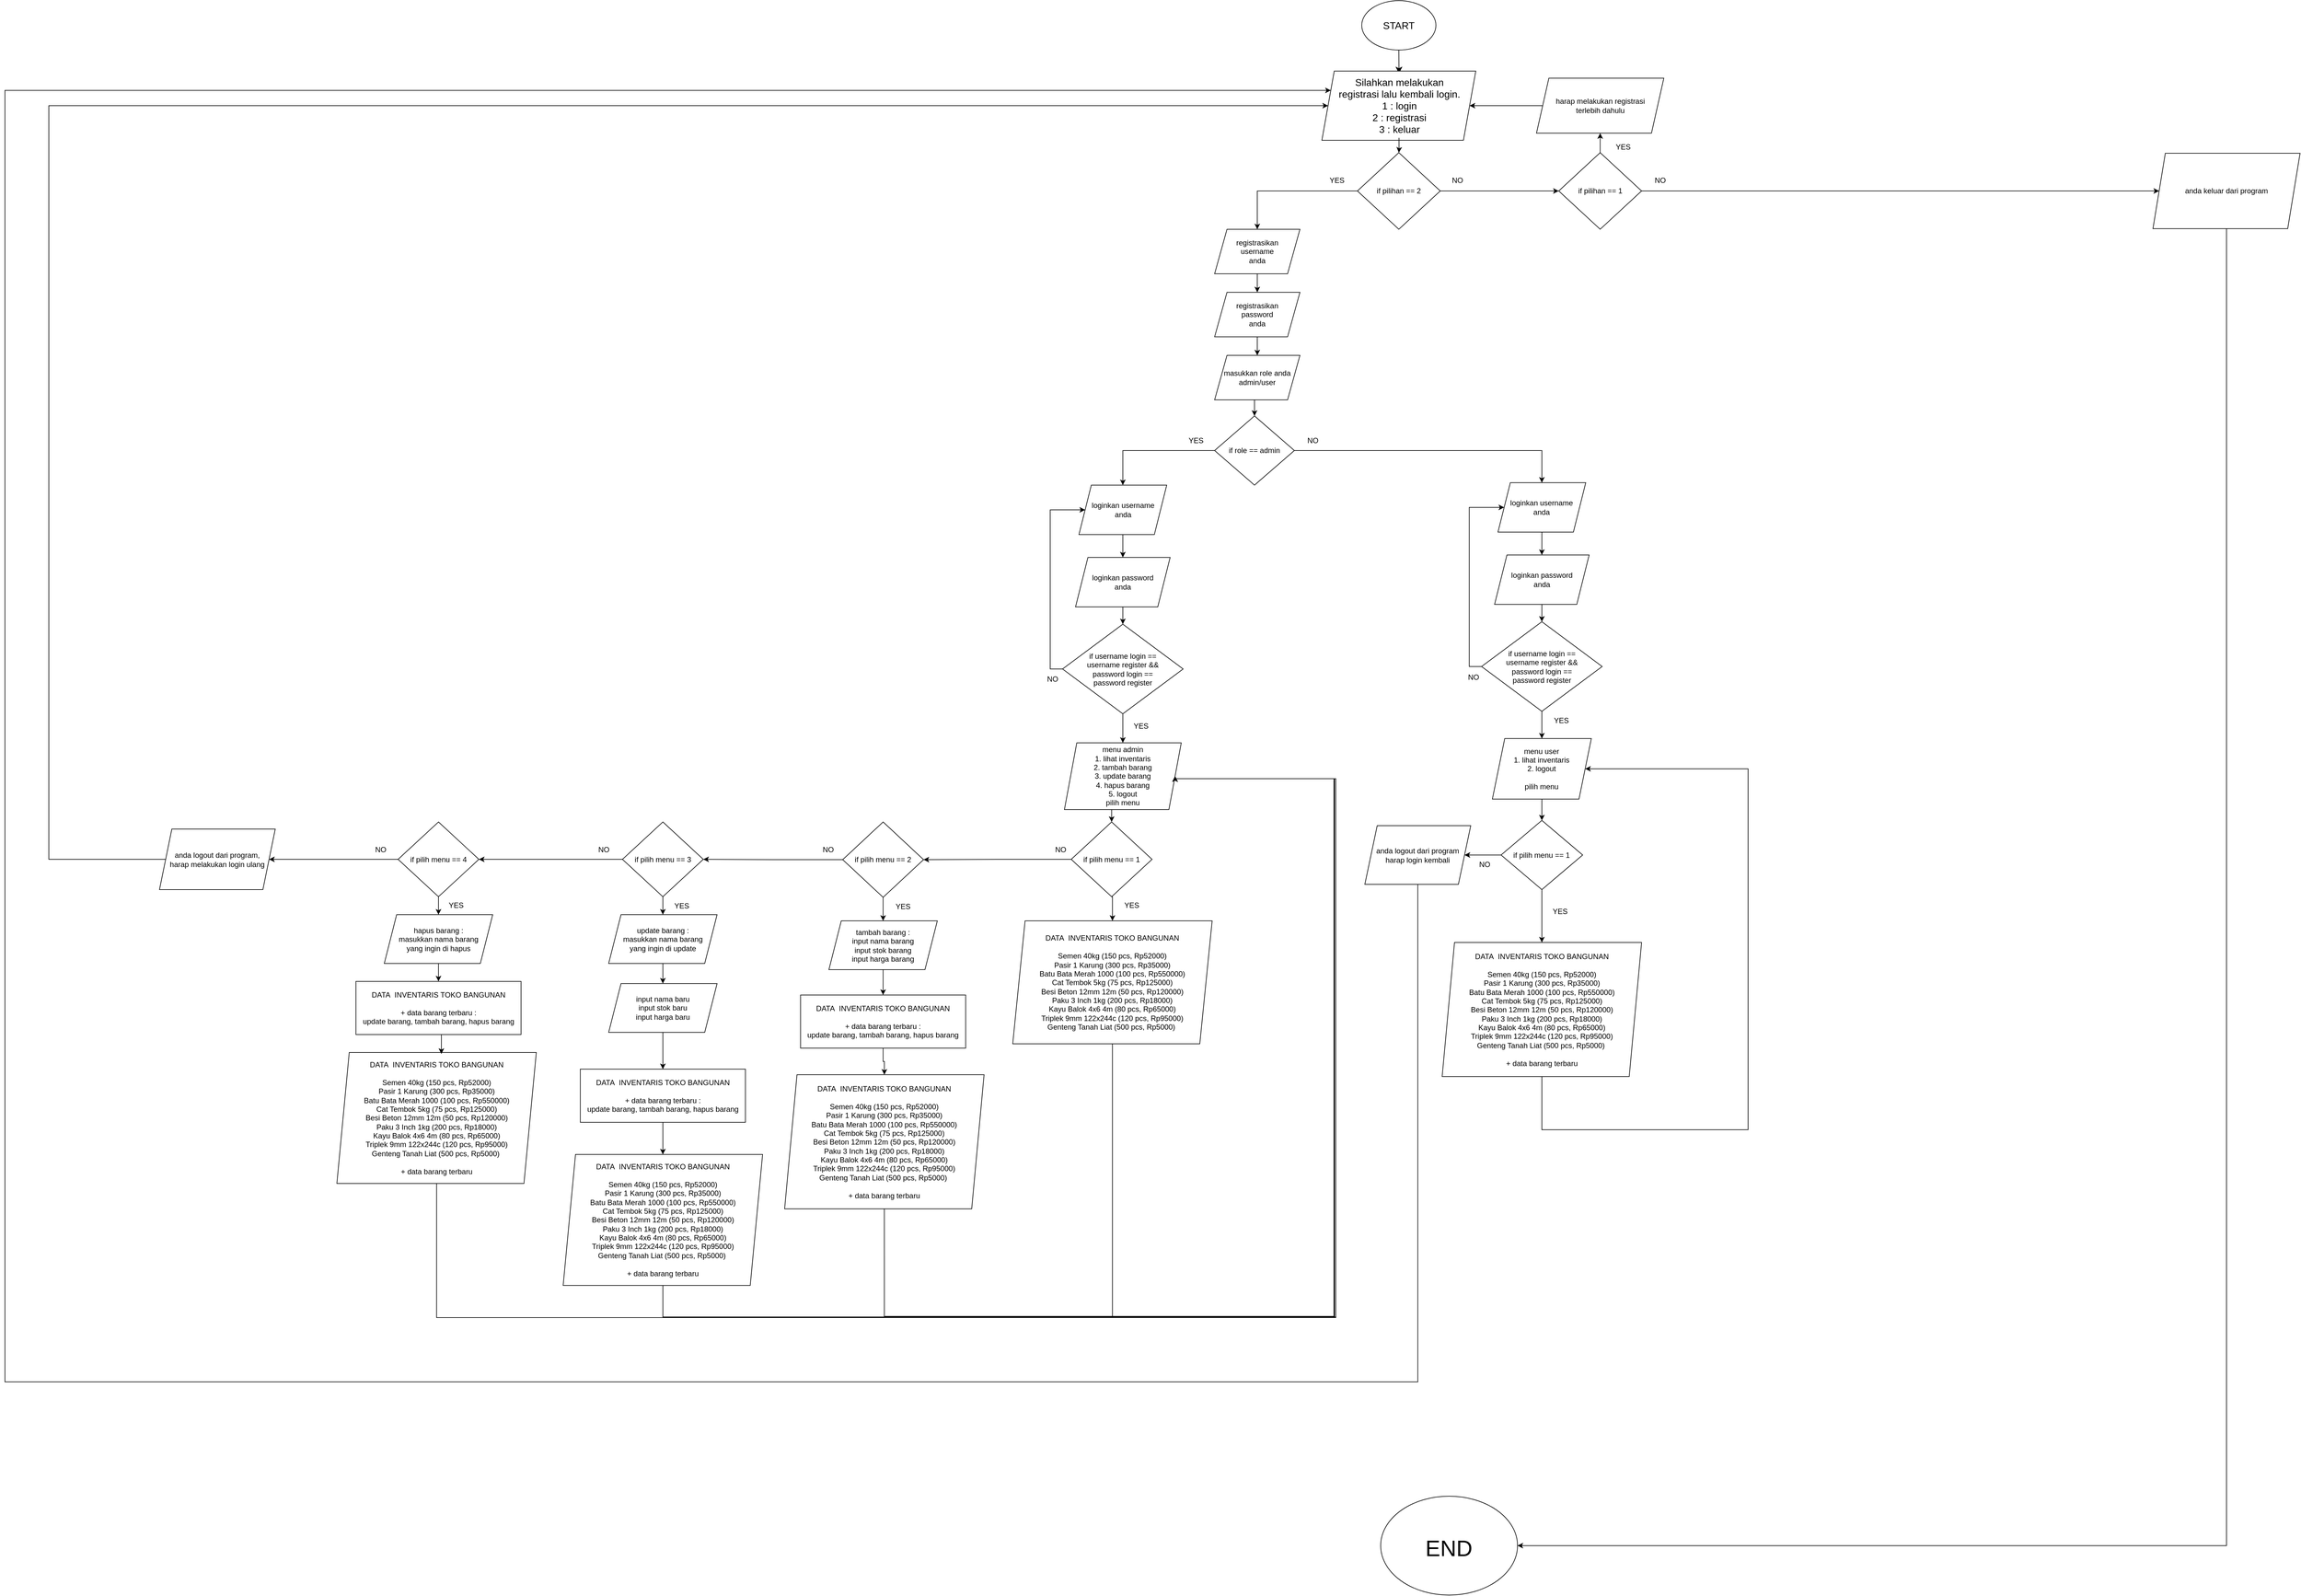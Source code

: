 <mxfile version="24.8.0">
  <diagram name="Page-1" id="iXPDAWv93BsBGxxsWwl4">
    <mxGraphModel grid="0" page="0" gridSize="10" guides="1" tooltips="1" connect="1" arrows="1" fold="1" pageScale="1" pageWidth="850" pageHeight="1100" math="0" shadow="0">
      <root>
        <mxCell id="0" />
        <mxCell id="1" parent="0" />
        <mxCell id="bag_Jqcw1LNLIalvMfM8-8" style="edgeStyle=none;curved=1;rounded=0;orthogonalLoop=1;jettySize=auto;html=1;exitX=0.5;exitY=1;exitDx=0;exitDy=0;entryX=0.5;entryY=0;entryDx=0;entryDy=0;fontSize=12;startSize=8;endSize=8;" edge="1" parent="1" source="bag_Jqcw1LNLIalvMfM8-1" target="bag_Jqcw1LNLIalvMfM8-5">
          <mxGeometry relative="1" as="geometry" />
        </mxCell>
        <mxCell id="bag_Jqcw1LNLIalvMfM8-1" value="" style="ellipse;whiteSpace=wrap;html=1;" vertex="1" parent="1">
          <mxGeometry x="-1182" y="-5537" width="120" height="80" as="geometry" />
        </mxCell>
        <mxCell id="bag_Jqcw1LNLIalvMfM8-2" value="START" style="text;html=1;align=center;verticalAlign=middle;whiteSpace=wrap;rounded=0;fontSize=16;" vertex="1" parent="1">
          <mxGeometry x="-1152" y="-5512" width="60" height="30" as="geometry" />
        </mxCell>
        <mxCell id="bag_Jqcw1LNLIalvMfM8-3" value="" style="shape=parallelogram;perimeter=parallelogramPerimeter;whiteSpace=wrap;html=1;fixedSize=1;" vertex="1" parent="1">
          <mxGeometry x="-1246.5" y="-5423" width="249" height="112" as="geometry" />
        </mxCell>
        <mxCell id="MekwKbynhRIZuESWndP0-24" style="edgeStyle=orthogonalEdgeStyle;rounded=0;orthogonalLoop=1;jettySize=auto;html=1;exitX=0.5;exitY=1;exitDx=0;exitDy=0;" edge="1" parent="1" source="bag_Jqcw1LNLIalvMfM8-5" target="bag_Jqcw1LNLIalvMfM8-9">
          <mxGeometry relative="1" as="geometry" />
        </mxCell>
        <mxCell id="bag_Jqcw1LNLIalvMfM8-5" value="Silahkan melakukan registrasi lalu kembali login.&lt;div&gt;1 : login&lt;/div&gt;&lt;div&gt;2 : registrasi&lt;/div&gt;&lt;div&gt;3 : keluar&lt;/div&gt;" style="text;html=1;align=center;verticalAlign=middle;whiteSpace=wrap;rounded=0;fontSize=16;" vertex="1" parent="1">
          <mxGeometry x="-1221.5" y="-5419" width="199.5" height="104" as="geometry" />
        </mxCell>
        <mxCell id="MekwKbynhRIZuESWndP0-25" style="edgeStyle=orthogonalEdgeStyle;rounded=0;orthogonalLoop=1;jettySize=auto;html=1;exitX=0;exitY=0.5;exitDx=0;exitDy=0;entryX=0.5;entryY=0;entryDx=0;entryDy=0;" edge="1" parent="1" source="bag_Jqcw1LNLIalvMfM8-9" target="bag_Jqcw1LNLIalvMfM8-16">
          <mxGeometry relative="1" as="geometry" />
        </mxCell>
        <mxCell id="MekwKbynhRIZuESWndP0-115" style="edgeStyle=orthogonalEdgeStyle;rounded=0;orthogonalLoop=1;jettySize=auto;html=1;exitX=1;exitY=0.5;exitDx=0;exitDy=0;" edge="1" parent="1" source="bag_Jqcw1LNLIalvMfM8-9" target="MekwKbynhRIZuESWndP0-114">
          <mxGeometry relative="1" as="geometry" />
        </mxCell>
        <mxCell id="bag_Jqcw1LNLIalvMfM8-9" value="if pilihan == 2" style="rhombus;whiteSpace=wrap;html=1;" vertex="1" parent="1">
          <mxGeometry x="-1189" y="-5291" width="134" height="124" as="geometry" />
        </mxCell>
        <mxCell id="MekwKbynhRIZuESWndP0-26" style="edgeStyle=orthogonalEdgeStyle;rounded=0;orthogonalLoop=1;jettySize=auto;html=1;exitX=0.5;exitY=1;exitDx=0;exitDy=0;entryX=0.5;entryY=0;entryDx=0;entryDy=0;" edge="1" parent="1" source="bag_Jqcw1LNLIalvMfM8-16" target="bag_Jqcw1LNLIalvMfM8-20">
          <mxGeometry relative="1" as="geometry" />
        </mxCell>
        <mxCell id="bag_Jqcw1LNLIalvMfM8-16" value="registrasikan&lt;div&gt;username&lt;/div&gt;&lt;div&gt;anda&lt;/div&gt;" style="shape=parallelogram;perimeter=parallelogramPerimeter;whiteSpace=wrap;html=1;fixedSize=1;" vertex="1" parent="1">
          <mxGeometry x="-1420" y="-5167" width="138" height="72" as="geometry" />
        </mxCell>
        <mxCell id="MekwKbynhRIZuESWndP0-27" style="edgeStyle=orthogonalEdgeStyle;rounded=0;orthogonalLoop=1;jettySize=auto;html=1;exitX=0.5;exitY=1;exitDx=0;exitDy=0;" edge="1" parent="1" source="bag_Jqcw1LNLIalvMfM8-20" target="bag_Jqcw1LNLIalvMfM8-21">
          <mxGeometry relative="1" as="geometry" />
        </mxCell>
        <mxCell id="bag_Jqcw1LNLIalvMfM8-20" value="registrasikan&lt;div&gt;password&lt;span style=&quot;color: rgba(0, 0, 0, 0); font-family: monospace; font-size: 0px; text-align: start; text-wrap: nowrap; background-color: initial;&quot;&gt;%3CmxGraphModel%3E%3Croot%3E%3CmxCell%20id%3D%220%22%2F%3E%3CmxCell%20id%3D%221%22%20parent%3D%220%22%2F%3E%3CmxCell%20id%3D%222%22%20value%3D%22registrasikan%26lt%3Bdiv%26gt%3Busername%26lt%3B%2Fdiv%26gt%3B%26lt%3Bdiv%26gt%3Banda%26lt%3B%2Fdiv%26gt%3B%22%20style%3D%22shape%3Dparallelogram%3Bperimeter%3DparallelogramPerimeter%3BwhiteSpace%3Dwrap%3Bhtml%3D1%3BfixedSize%3D1%3B%22%20vertex%3D%221%22%20parent%3D%221%22%3E%3CmxGeometry%20x%3D%22-1493%22%20y%3D%22-5252%22%20width%3D%22138%22%20height%3D%2272%22%20as%3D%22geometry%22%2F%3E%3C%2FmxCell%3E%3C%2Froot%3E%3C%2FmxGraphModel%3E&lt;/span&gt;&lt;/div&gt;&lt;div&gt;anda&lt;/div&gt;" style="shape=parallelogram;perimeter=parallelogramPerimeter;whiteSpace=wrap;html=1;fixedSize=1;" vertex="1" parent="1">
          <mxGeometry x="-1420" y="-5065" width="138" height="72" as="geometry" />
        </mxCell>
        <mxCell id="MekwKbynhRIZuESWndP0-29" style="edgeStyle=orthogonalEdgeStyle;rounded=0;orthogonalLoop=1;jettySize=auto;html=1;exitX=0.5;exitY=1;exitDx=0;exitDy=0;entryX=0.5;entryY=0;entryDx=0;entryDy=0;" edge="1" parent="1" source="bag_Jqcw1LNLIalvMfM8-21" target="bag_Jqcw1LNLIalvMfM8-22">
          <mxGeometry relative="1" as="geometry" />
        </mxCell>
        <mxCell id="bag_Jqcw1LNLIalvMfM8-21" value="masukkan role anda&lt;div&gt;admin/user&lt;/div&gt;" style="shape=parallelogram;perimeter=parallelogramPerimeter;whiteSpace=wrap;html=1;fixedSize=1;" vertex="1" parent="1">
          <mxGeometry x="-1420" y="-4963" width="138" height="72" as="geometry" />
        </mxCell>
        <mxCell id="MekwKbynhRIZuESWndP0-30" style="edgeStyle=orthogonalEdgeStyle;rounded=0;orthogonalLoop=1;jettySize=auto;html=1;exitX=0;exitY=0.5;exitDx=0;exitDy=0;entryX=0.5;entryY=0;entryDx=0;entryDy=0;" edge="1" parent="1" source="bag_Jqcw1LNLIalvMfM8-22" target="bag_Jqcw1LNLIalvMfM8-23">
          <mxGeometry relative="1" as="geometry" />
        </mxCell>
        <mxCell id="MekwKbynhRIZuESWndP0-91" style="edgeStyle=orthogonalEdgeStyle;rounded=0;orthogonalLoop=1;jettySize=auto;html=1;exitX=1;exitY=0.5;exitDx=0;exitDy=0;entryX=0.5;entryY=0;entryDx=0;entryDy=0;" edge="1" parent="1" source="bag_Jqcw1LNLIalvMfM8-22" target="MekwKbynhRIZuESWndP0-86">
          <mxGeometry relative="1" as="geometry" />
        </mxCell>
        <mxCell id="bag_Jqcw1LNLIalvMfM8-22" value="if role == admin" style="rhombus;whiteSpace=wrap;html=1;" vertex="1" parent="1">
          <mxGeometry x="-1420" y="-4865" width="129" height="112" as="geometry" />
        </mxCell>
        <mxCell id="MekwKbynhRIZuESWndP0-31" style="edgeStyle=orthogonalEdgeStyle;rounded=0;orthogonalLoop=1;jettySize=auto;html=1;exitX=0.5;exitY=1;exitDx=0;exitDy=0;entryX=0.5;entryY=0;entryDx=0;entryDy=0;" edge="1" parent="1" source="bag_Jqcw1LNLIalvMfM8-23" target="bag_Jqcw1LNLIalvMfM8-24">
          <mxGeometry relative="1" as="geometry" />
        </mxCell>
        <mxCell id="bag_Jqcw1LNLIalvMfM8-23" value="loginkan username&lt;div&gt;anda&lt;/div&gt;" style="shape=parallelogram;perimeter=parallelogramPerimeter;whiteSpace=wrap;html=1;fixedSize=1;" vertex="1" parent="1">
          <mxGeometry x="-1639.5" y="-4753" width="142" height="80" as="geometry" />
        </mxCell>
        <mxCell id="MekwKbynhRIZuESWndP0-32" style="edgeStyle=orthogonalEdgeStyle;rounded=0;orthogonalLoop=1;jettySize=auto;html=1;exitX=0.5;exitY=1;exitDx=0;exitDy=0;entryX=0.5;entryY=0;entryDx=0;entryDy=0;" edge="1" parent="1" source="bag_Jqcw1LNLIalvMfM8-24" target="bag_Jqcw1LNLIalvMfM8-25">
          <mxGeometry relative="1" as="geometry" />
        </mxCell>
        <mxCell id="bag_Jqcw1LNLIalvMfM8-24" value="loginkan password&lt;span style=&quot;color: rgba(0, 0, 0, 0); font-family: monospace; font-size: 0px; text-align: start; text-wrap: nowrap;&quot;&gt;%3CmxGraphModel%3E%3Croot%3E%3CmxCell%20id%3D%220%22%2F%3E%3CmxCell%20id%3D%221%22%20parent%3D%220%22%2F%3E%3CmxCell%20id%3D%222%22%20value%3D%22loginkan%20username%26lt%3Bdiv%26gt%3Banda%26lt%3B%2Fdiv%26gt%3B%22%20style%3D%22shape%3Dparallelogram%3Bperimeter%3DparallelogramPerimeter%3BwhiteSpace%3Dwrap%3Bhtml%3D1%3BfixedSize%3D1%3B%22%20vertex%3D%221%22%20parent%3D%221%22%3E%3CmxGeometry%20x%3D%22-1675%22%20y%3D%22-4934%22%20width%3D%22142%22%20height%3D%2280%22%20as%3D%22geometry%22%2F%3E%3C%2FmxCell%3E%3C%2Froot%3E%3C%2FmxGraphModel%3E&lt;/span&gt;&lt;div&gt;anda&lt;/div&gt;" style="shape=parallelogram;perimeter=parallelogramPerimeter;whiteSpace=wrap;html=1;fixedSize=1;" vertex="1" parent="1">
          <mxGeometry x="-1645" y="-4636" width="153" height="80" as="geometry" />
        </mxCell>
        <mxCell id="MekwKbynhRIZuESWndP0-36" style="edgeStyle=orthogonalEdgeStyle;rounded=0;orthogonalLoop=1;jettySize=auto;html=1;exitX=0;exitY=0.5;exitDx=0;exitDy=0;entryX=0;entryY=0.5;entryDx=0;entryDy=0;" edge="1" parent="1" source="bag_Jqcw1LNLIalvMfM8-25" target="bag_Jqcw1LNLIalvMfM8-23">
          <mxGeometry relative="1" as="geometry">
            <Array as="points">
              <mxPoint x="-1686" y="-4456" />
              <mxPoint x="-1686" y="-4713" />
            </Array>
          </mxGeometry>
        </mxCell>
        <mxCell id="MekwKbynhRIZuESWndP0-148" style="edgeStyle=orthogonalEdgeStyle;rounded=0;orthogonalLoop=1;jettySize=auto;html=1;exitX=0.5;exitY=1;exitDx=0;exitDy=0;entryX=0.5;entryY=0;entryDx=0;entryDy=0;" edge="1" parent="1" source="bag_Jqcw1LNLIalvMfM8-25" target="bag_Jqcw1LNLIalvMfM8-31">
          <mxGeometry relative="1" as="geometry" />
        </mxCell>
        <mxCell id="bag_Jqcw1LNLIalvMfM8-25" value="if username login ==&lt;div&gt;username register &amp;amp;&amp;amp;&lt;/div&gt;&lt;div&gt;password login ==&lt;/div&gt;&lt;div&gt;password register&lt;/div&gt;" style="rhombus;whiteSpace=wrap;html=1;" vertex="1" parent="1">
          <mxGeometry x="-1666" y="-4528" width="195" height="145" as="geometry" />
        </mxCell>
        <mxCell id="bag_Jqcw1LNLIalvMfM8-26" style="edgeStyle=none;curved=1;rounded=0;orthogonalLoop=1;jettySize=auto;html=1;exitX=0.75;exitY=1;exitDx=0;exitDy=0;fontSize=12;startSize=8;endSize=8;" edge="1" parent="1" source="bag_Jqcw1LNLIalvMfM8-16" target="bag_Jqcw1LNLIalvMfM8-16">
          <mxGeometry relative="1" as="geometry" />
        </mxCell>
        <mxCell id="MekwKbynhRIZuESWndP0-39" style="edgeStyle=orthogonalEdgeStyle;rounded=0;orthogonalLoop=1;jettySize=auto;html=1;exitX=0.5;exitY=1;exitDx=0;exitDy=0;entryX=0.5;entryY=0;entryDx=0;entryDy=0;" edge="1" parent="1" source="bag_Jqcw1LNLIalvMfM8-31" target="bag_Jqcw1LNLIalvMfM8-32">
          <mxGeometry relative="1" as="geometry" />
        </mxCell>
        <mxCell id="bag_Jqcw1LNLIalvMfM8-31" value="menu admin&lt;div&gt;1. lihat inventaris&lt;/div&gt;&lt;div&gt;2. tambah barang&lt;/div&gt;&lt;div&gt;3. update barang&lt;/div&gt;&lt;div&gt;4. hapus barang&lt;/div&gt;&lt;div&gt;5. logout&lt;/div&gt;&lt;div&gt;pilih menu&lt;/div&gt;" style="shape=parallelogram;perimeter=parallelogramPerimeter;whiteSpace=wrap;html=1;fixedSize=1;" vertex="1" parent="1">
          <mxGeometry x="-1663" y="-4336" width="189" height="108" as="geometry" />
        </mxCell>
        <mxCell id="MekwKbynhRIZuESWndP0-20" style="edgeStyle=orthogonalEdgeStyle;rounded=0;orthogonalLoop=1;jettySize=auto;html=1;exitX=0;exitY=0.5;exitDx=0;exitDy=0;" edge="1" parent="1" source="bag_Jqcw1LNLIalvMfM8-32" target="MekwKbynhRIZuESWndP0-1">
          <mxGeometry relative="1" as="geometry" />
        </mxCell>
        <mxCell id="MekwKbynhRIZuESWndP0-40" style="edgeStyle=orthogonalEdgeStyle;rounded=0;orthogonalLoop=1;jettySize=auto;html=1;exitX=0.5;exitY=1;exitDx=0;exitDy=0;entryX=0.5;entryY=0;entryDx=0;entryDy=0;" edge="1" parent="1" source="bag_Jqcw1LNLIalvMfM8-32" target="bag_Jqcw1LNLIalvMfM8-33">
          <mxGeometry relative="1" as="geometry" />
        </mxCell>
        <mxCell id="bag_Jqcw1LNLIalvMfM8-32" value="if pilih menu == 1" style="rhombus;whiteSpace=wrap;html=1;" vertex="1" parent="1">
          <mxGeometry x="-1652" y="-4208" width="130.75" height="121" as="geometry" />
        </mxCell>
        <mxCell id="MekwKbynhRIZuESWndP0-68" style="edgeStyle=orthogonalEdgeStyle;rounded=0;orthogonalLoop=1;jettySize=auto;html=1;exitX=0.5;exitY=1;exitDx=0;exitDy=0;entryX=1;entryY=0.5;entryDx=0;entryDy=0;" edge="1" parent="1" source="bag_Jqcw1LNLIalvMfM8-33" target="bag_Jqcw1LNLIalvMfM8-31">
          <mxGeometry relative="1" as="geometry">
            <Array as="points">
              <mxPoint x="-1585" y="-3407" />
              <mxPoint x="-1227" y="-3407" />
              <mxPoint x="-1227" y="-4278" />
            </Array>
          </mxGeometry>
        </mxCell>
        <mxCell id="bag_Jqcw1LNLIalvMfM8-33" value="&lt;div&gt;DATA&amp;nbsp; INVENTARIS TOKO BANGUNAN&lt;/div&gt;&lt;div&gt;&lt;br&gt;&lt;/div&gt;&lt;div&gt;&lt;span style=&quot;background-color: initial;&quot;&gt;Semen 40kg (150 pcs, Rp52000)&lt;/span&gt;&lt;/div&gt;&lt;div&gt;Pasir 1 Karung (300 pcs, Rp35000)&lt;/div&gt;&lt;div&gt;Batu Bata Merah 1000 (100 pcs, Rp550000)&lt;/div&gt;&lt;div&gt;Cat Tembok 5kg (75 pcs, Rp125000)&lt;/div&gt;&lt;div&gt;Besi Beton 12mm 12m (50 pcs, Rp120000)&lt;/div&gt;&lt;div&gt;Paku 3 Inch 1kg (200 pcs, Rp18000)&lt;/div&gt;&lt;div&gt;Kayu Balok 4x6 4m (80 pcs, Rp65000)&lt;/div&gt;&lt;div&gt;Triplek 9mm 122x244c (120 pcs, Rp95000)&lt;/div&gt;&lt;div&gt;Genteng Tanah Liat (500 pcs, Rp5000)&amp;nbsp;&lt;/div&gt;" style="shape=parallelogram;perimeter=parallelogramPerimeter;whiteSpace=wrap;html=1;fixedSize=1;" vertex="1" parent="1">
          <mxGeometry x="-1746.63" y="-4048" width="322.63" height="199" as="geometry" />
        </mxCell>
        <mxCell id="MekwKbynhRIZuESWndP0-21" style="edgeStyle=orthogonalEdgeStyle;rounded=0;orthogonalLoop=1;jettySize=auto;html=1;exitX=0;exitY=0.5;exitDx=0;exitDy=0;" edge="1" parent="1" source="MekwKbynhRIZuESWndP0-1" target="MekwKbynhRIZuESWndP0-7">
          <mxGeometry relative="1" as="geometry" />
        </mxCell>
        <mxCell id="MekwKbynhRIZuESWndP0-49" style="edgeStyle=orthogonalEdgeStyle;rounded=0;orthogonalLoop=1;jettySize=auto;html=1;exitX=0.5;exitY=1;exitDx=0;exitDy=0;entryX=0.5;entryY=0;entryDx=0;entryDy=0;" edge="1" parent="1" source="MekwKbynhRIZuESWndP0-1" target="MekwKbynhRIZuESWndP0-2">
          <mxGeometry relative="1" as="geometry" />
        </mxCell>
        <mxCell id="MekwKbynhRIZuESWndP0-1" value="if pilih menu == 2" style="rhombus;whiteSpace=wrap;html=1;" vertex="1" parent="1">
          <mxGeometry x="-2021.68" y="-4208" width="130.75" height="122" as="geometry" />
        </mxCell>
        <mxCell id="MekwKbynhRIZuESWndP0-44" style="edgeStyle=orthogonalEdgeStyle;rounded=0;orthogonalLoop=1;jettySize=auto;html=1;exitX=0.5;exitY=1;exitDx=0;exitDy=0;" edge="1" parent="1" source="MekwKbynhRIZuESWndP0-2" target="MekwKbynhRIZuESWndP0-12">
          <mxGeometry relative="1" as="geometry" />
        </mxCell>
        <mxCell id="MekwKbynhRIZuESWndP0-2" value="&lt;div&gt;tambah barang :&lt;/div&gt;input nama barang&lt;div&gt;input stok barang&lt;/div&gt;&lt;div&gt;input harga barang&lt;/div&gt;" style="shape=parallelogram;perimeter=parallelogramPerimeter;whiteSpace=wrap;html=1;fixedSize=1;" vertex="1" parent="1">
          <mxGeometry x="-2044" y="-4048" width="175.38" height="79" as="geometry" />
        </mxCell>
        <mxCell id="MekwKbynhRIZuESWndP0-22" style="edgeStyle=orthogonalEdgeStyle;rounded=0;orthogonalLoop=1;jettySize=auto;html=1;exitX=0;exitY=0.5;exitDx=0;exitDy=0;" edge="1" parent="1" source="MekwKbynhRIZuESWndP0-7" target="MekwKbynhRIZuESWndP0-15">
          <mxGeometry relative="1" as="geometry" />
        </mxCell>
        <mxCell id="MekwKbynhRIZuESWndP0-23" style="edgeStyle=orthogonalEdgeStyle;rounded=0;orthogonalLoop=1;jettySize=auto;html=1;exitX=0.5;exitY=1;exitDx=0;exitDy=0;entryX=0.5;entryY=0;entryDx=0;entryDy=0;" edge="1" parent="1" source="MekwKbynhRIZuESWndP0-7" target="MekwKbynhRIZuESWndP0-8">
          <mxGeometry relative="1" as="geometry" />
        </mxCell>
        <mxCell id="MekwKbynhRIZuESWndP0-7" value="if pilih menu == 3" style="rhombus;whiteSpace=wrap;html=1;" vertex="1" parent="1">
          <mxGeometry x="-2378" y="-4208" width="130.75" height="121" as="geometry" />
        </mxCell>
        <mxCell id="MekwKbynhRIZuESWndP0-48" style="edgeStyle=orthogonalEdgeStyle;rounded=0;orthogonalLoop=1;jettySize=auto;html=1;exitX=0.5;exitY=1;exitDx=0;exitDy=0;entryX=0.5;entryY=0;entryDx=0;entryDy=0;" edge="1" parent="1" source="MekwKbynhRIZuESWndP0-8" target="MekwKbynhRIZuESWndP0-9">
          <mxGeometry relative="1" as="geometry" />
        </mxCell>
        <mxCell id="MekwKbynhRIZuESWndP0-8" value="&lt;div&gt;update barang :&lt;/div&gt;&lt;div&gt;&lt;span style=&quot;background-color: initial;&quot;&gt;masukkan nama barang&lt;/span&gt;&lt;/div&gt;&lt;div&gt;&lt;span style=&quot;background-color: initial;&quot;&gt;yang ingin di update&lt;/span&gt;&lt;/div&gt;" style="shape=parallelogram;perimeter=parallelogramPerimeter;whiteSpace=wrap;html=1;fixedSize=1;" vertex="1" parent="1">
          <mxGeometry x="-2400.32" y="-4058" width="175.38" height="79" as="geometry" />
        </mxCell>
        <mxCell id="MekwKbynhRIZuESWndP0-50" style="edgeStyle=orthogonalEdgeStyle;rounded=0;orthogonalLoop=1;jettySize=auto;html=1;exitX=0.5;exitY=1;exitDx=0;exitDy=0;entryX=0.5;entryY=0;entryDx=0;entryDy=0;" edge="1" parent="1" source="MekwKbynhRIZuESWndP0-9" target="MekwKbynhRIZuESWndP0-10">
          <mxGeometry relative="1" as="geometry" />
        </mxCell>
        <mxCell id="MekwKbynhRIZuESWndP0-9" value="&lt;div&gt;&lt;span style=&quot;background-color: initial;&quot;&gt;input nama baru&lt;/span&gt;&lt;/div&gt;&lt;div&gt;input stok baru&lt;/div&gt;&lt;div&gt;input harga baru&lt;/div&gt;" style="shape=parallelogram;perimeter=parallelogramPerimeter;whiteSpace=wrap;html=1;fixedSize=1;" vertex="1" parent="1">
          <mxGeometry x="-2400.31" y="-3946.5" width="175.38" height="79" as="geometry" />
        </mxCell>
        <mxCell id="MekwKbynhRIZuESWndP0-57" style="edgeStyle=orthogonalEdgeStyle;rounded=0;orthogonalLoop=1;jettySize=auto;html=1;exitX=0.5;exitY=1;exitDx=0;exitDy=0;entryX=0.5;entryY=0;entryDx=0;entryDy=0;" edge="1" parent="1" source="MekwKbynhRIZuESWndP0-10" target="MekwKbynhRIZuESWndP0-14">
          <mxGeometry relative="1" as="geometry" />
        </mxCell>
        <mxCell id="MekwKbynhRIZuESWndP0-10" value="&lt;div&gt;DATA&amp;nbsp; INVENTARIS TOKO BANGUNAN&lt;/div&gt;&lt;div&gt;&lt;br&gt;&lt;/div&gt;&lt;div&gt;+ data barang terbaru :&lt;/div&gt;&lt;div&gt;update barang,&lt;span style=&quot;background-color: initial;&quot;&gt;&amp;nbsp;tambah barang, hapus barang&lt;/span&gt;&lt;/div&gt;" style="rounded=0;whiteSpace=wrap;html=1;" vertex="1" parent="1">
          <mxGeometry x="-2446.18" y="-3808" width="267.12" height="86" as="geometry" />
        </mxCell>
        <mxCell id="MekwKbynhRIZuESWndP0-45" style="edgeStyle=orthogonalEdgeStyle;rounded=0;orthogonalLoop=1;jettySize=auto;html=1;exitX=0.5;exitY=1;exitDx=0;exitDy=0;" edge="1" parent="1" source="MekwKbynhRIZuESWndP0-12" target="MekwKbynhRIZuESWndP0-13">
          <mxGeometry relative="1" as="geometry" />
        </mxCell>
        <mxCell id="MekwKbynhRIZuESWndP0-12" value="&lt;div&gt;DATA&amp;nbsp; INVENTARIS TOKO BANGUNAN&lt;/div&gt;&lt;div&gt;&lt;br&gt;&lt;/div&gt;&lt;div&gt;+ data barang terbaru :&lt;/div&gt;&lt;div&gt;update barang,&lt;span style=&quot;background-color: initial;&quot;&gt;&amp;nbsp;tambah barang, hapus barang&lt;/span&gt;&lt;/div&gt;" style="rounded=0;whiteSpace=wrap;html=1;" vertex="1" parent="1">
          <mxGeometry x="-2089.87" y="-3928" width="267.12" height="86" as="geometry" />
        </mxCell>
        <mxCell id="MekwKbynhRIZuESWndP0-69" style="edgeStyle=orthogonalEdgeStyle;rounded=0;orthogonalLoop=1;jettySize=auto;html=1;exitX=0.5;exitY=1;exitDx=0;exitDy=0;entryX=1;entryY=0.5;entryDx=0;entryDy=0;" edge="1" parent="1" source="MekwKbynhRIZuESWndP0-13" target="bag_Jqcw1LNLIalvMfM8-31">
          <mxGeometry relative="1" as="geometry">
            <Array as="points">
              <mxPoint x="-1954" y="-3408" />
              <mxPoint x="-1226" y="-3408" />
              <mxPoint x="-1226" y="-4278" />
            </Array>
          </mxGeometry>
        </mxCell>
        <mxCell id="MekwKbynhRIZuESWndP0-13" value="&lt;div&gt;DATA&amp;nbsp; INVENTARIS TOKO BANGUNAN&lt;/div&gt;&lt;div&gt;&lt;br&gt;&lt;/div&gt;&lt;div&gt;&lt;span style=&quot;background-color: initial;&quot;&gt;Semen 40kg (150 pcs, Rp52000)&lt;/span&gt;&lt;/div&gt;&lt;div&gt;Pasir 1 Karung (300 pcs, Rp35000)&lt;/div&gt;&lt;div&gt;Batu Bata Merah 1000 (100 pcs, Rp550000)&lt;/div&gt;&lt;div&gt;Cat Tembok 5kg (75 pcs, Rp125000)&lt;/div&gt;&lt;div&gt;Besi Beton 12mm 12m (50 pcs, Rp120000)&lt;/div&gt;&lt;div&gt;Paku 3 Inch 1kg (200 pcs, Rp18000)&lt;/div&gt;&lt;div&gt;Kayu Balok 4x6 4m (80 pcs, Rp65000)&lt;/div&gt;&lt;div&gt;Triplek 9mm 122x244c (120 pcs, Rp95000)&lt;/div&gt;&lt;div&gt;Genteng Tanah Liat (500 pcs, Rp5000)&amp;nbsp;&lt;/div&gt;&lt;div&gt;&lt;br&gt;&lt;/div&gt;&lt;div&gt;+ data barang terbaru&lt;/div&gt;" style="shape=parallelogram;perimeter=parallelogramPerimeter;whiteSpace=wrap;html=1;fixedSize=1;" vertex="1" parent="1">
          <mxGeometry x="-2115.63" y="-3799" width="322.63" height="217" as="geometry" />
        </mxCell>
        <mxCell id="MekwKbynhRIZuESWndP0-70" style="edgeStyle=orthogonalEdgeStyle;rounded=0;orthogonalLoop=1;jettySize=auto;html=1;exitX=0.5;exitY=1;exitDx=0;exitDy=0;entryX=1;entryY=0.5;entryDx=0;entryDy=0;" edge="1" parent="1" source="MekwKbynhRIZuESWndP0-14" target="bag_Jqcw1LNLIalvMfM8-31">
          <mxGeometry relative="1" as="geometry">
            <Array as="points">
              <mxPoint x="-2313" y="-3407" />
              <mxPoint x="-1224" y="-3407" />
              <mxPoint x="-1224" y="-4278" />
            </Array>
          </mxGeometry>
        </mxCell>
        <mxCell id="MekwKbynhRIZuESWndP0-14" value="&lt;div&gt;DATA&amp;nbsp; INVENTARIS TOKO BANGUNAN&lt;/div&gt;&lt;div&gt;&lt;br&gt;&lt;/div&gt;&lt;div&gt;&lt;span style=&quot;background-color: initial;&quot;&gt;Semen 40kg (150 pcs, Rp52000)&lt;/span&gt;&lt;/div&gt;&lt;div&gt;Pasir 1 Karung (300 pcs, Rp35000)&lt;/div&gt;&lt;div&gt;Batu Bata Merah 1000 (100 pcs, Rp550000)&lt;/div&gt;&lt;div&gt;Cat Tembok 5kg (75 pcs, Rp125000)&lt;/div&gt;&lt;div&gt;Besi Beton 12mm 12m (50 pcs, Rp120000)&lt;/div&gt;&lt;div&gt;Paku 3 Inch 1kg (200 pcs, Rp18000)&lt;/div&gt;&lt;div&gt;Kayu Balok 4x6 4m (80 pcs, Rp65000)&lt;/div&gt;&lt;div&gt;Triplek 9mm 122x244c (120 pcs, Rp95000)&lt;/div&gt;&lt;div&gt;Genteng Tanah Liat (500 pcs, Rp5000)&amp;nbsp;&lt;/div&gt;&lt;div&gt;&lt;br&gt;&lt;/div&gt;&lt;div&gt;+ data barang terbaru&lt;/div&gt;" style="shape=parallelogram;perimeter=parallelogramPerimeter;whiteSpace=wrap;html=1;fixedSize=1;" vertex="1" parent="1">
          <mxGeometry x="-2473.93" y="-3670" width="322.63" height="212" as="geometry" />
        </mxCell>
        <mxCell id="MekwKbynhRIZuESWndP0-53" style="edgeStyle=orthogonalEdgeStyle;rounded=0;orthogonalLoop=1;jettySize=auto;html=1;exitX=0.5;exitY=1;exitDx=0;exitDy=0;entryX=0.5;entryY=0;entryDx=0;entryDy=0;" edge="1" parent="1" source="MekwKbynhRIZuESWndP0-15" target="MekwKbynhRIZuESWndP0-16">
          <mxGeometry relative="1" as="geometry" />
        </mxCell>
        <mxCell id="MekwKbynhRIZuESWndP0-99" style="edgeStyle=orthogonalEdgeStyle;rounded=0;orthogonalLoop=1;jettySize=auto;html=1;exitX=0;exitY=0.5;exitDx=0;exitDy=0;" edge="1" parent="1" source="MekwKbynhRIZuESWndP0-15" target="MekwKbynhRIZuESWndP0-62">
          <mxGeometry relative="1" as="geometry" />
        </mxCell>
        <mxCell id="MekwKbynhRIZuESWndP0-15" value="if pilih menu == 4" style="rhombus;whiteSpace=wrap;html=1;" vertex="1" parent="1">
          <mxGeometry x="-2741" y="-4208" width="130.75" height="121" as="geometry" />
        </mxCell>
        <mxCell id="MekwKbynhRIZuESWndP0-54" style="edgeStyle=orthogonalEdgeStyle;rounded=0;orthogonalLoop=1;jettySize=auto;html=1;exitX=0.5;exitY=1;exitDx=0;exitDy=0;entryX=0.5;entryY=0;entryDx=0;entryDy=0;" edge="1" parent="1" source="MekwKbynhRIZuESWndP0-16" target="MekwKbynhRIZuESWndP0-17">
          <mxGeometry relative="1" as="geometry" />
        </mxCell>
        <mxCell id="MekwKbynhRIZuESWndP0-16" value="&lt;div&gt;hapus barang :&lt;/div&gt;&lt;div&gt;&lt;span style=&quot;background-color: initial;&quot;&gt;masukkan nama barang&lt;/span&gt;&lt;/div&gt;&lt;div&gt;&lt;span style=&quot;background-color: initial;&quot;&gt;yang ingin di hapus&lt;/span&gt;&lt;/div&gt;" style="shape=parallelogram;perimeter=parallelogramPerimeter;whiteSpace=wrap;html=1;fixedSize=1;" vertex="1" parent="1">
          <mxGeometry x="-2763.31" y="-4058" width="175.38" height="79" as="geometry" />
        </mxCell>
        <mxCell id="MekwKbynhRIZuESWndP0-17" value="&lt;div&gt;DATA&amp;nbsp; INVENTARIS TOKO BANGUNAN&lt;/div&gt;&lt;div&gt;&lt;br&gt;&lt;/div&gt;&lt;div&gt;+ data barang terbaru :&lt;/div&gt;&lt;div&gt;update barang,&lt;span style=&quot;background-color: initial;&quot;&gt;&amp;nbsp;tambah barang, hapus barang&lt;/span&gt;&lt;/div&gt;" style="rounded=0;whiteSpace=wrap;html=1;" vertex="1" parent="1">
          <mxGeometry x="-2809.18" y="-3950" width="267.12" height="86" as="geometry" />
        </mxCell>
        <mxCell id="MekwKbynhRIZuESWndP0-71" style="edgeStyle=orthogonalEdgeStyle;rounded=0;orthogonalLoop=1;jettySize=auto;html=1;exitX=0.5;exitY=1;exitDx=0;exitDy=0;entryX=1;entryY=0.5;entryDx=0;entryDy=0;" edge="1" parent="1" source="MekwKbynhRIZuESWndP0-18" target="bag_Jqcw1LNLIalvMfM8-31">
          <mxGeometry relative="1" as="geometry">
            <Array as="points">
              <mxPoint x="-2679" y="-3406" />
              <mxPoint x="-1224" y="-3406" />
              <mxPoint x="-1224" y="-4278" />
            </Array>
          </mxGeometry>
        </mxCell>
        <mxCell id="MekwKbynhRIZuESWndP0-18" value="&lt;div&gt;DATA&amp;nbsp; INVENTARIS TOKO BANGUNAN&lt;/div&gt;&lt;div&gt;&lt;br&gt;&lt;/div&gt;&lt;div&gt;&lt;span style=&quot;background-color: initial;&quot;&gt;Semen 40kg (150 pcs, Rp52000)&lt;/span&gt;&lt;/div&gt;&lt;div&gt;Pasir 1 Karung (300 pcs, Rp35000)&lt;/div&gt;&lt;div&gt;Batu Bata Merah 1000 (100 pcs, Rp550000)&lt;/div&gt;&lt;div&gt;Cat Tembok 5kg (75 pcs, Rp125000)&lt;/div&gt;&lt;div&gt;Besi Beton 12mm 12m (50 pcs, Rp120000)&lt;/div&gt;&lt;div&gt;Paku 3 Inch 1kg (200 pcs, Rp18000)&lt;/div&gt;&lt;div&gt;Kayu Balok 4x6 4m (80 pcs, Rp65000)&lt;/div&gt;&lt;div&gt;Triplek 9mm 122x244c (120 pcs, Rp95000)&lt;/div&gt;&lt;div&gt;Genteng Tanah Liat (500 pcs, Rp5000)&amp;nbsp;&lt;/div&gt;&lt;div&gt;&lt;br&gt;&lt;/div&gt;&lt;div&gt;+ data barang terbaru&lt;/div&gt;" style="shape=parallelogram;perimeter=parallelogramPerimeter;whiteSpace=wrap;html=1;fixedSize=1;" vertex="1" parent="1">
          <mxGeometry x="-2840.0" y="-3835" width="322.63" height="212" as="geometry" />
        </mxCell>
        <mxCell id="MekwKbynhRIZuESWndP0-55" style="edgeStyle=orthogonalEdgeStyle;rounded=0;orthogonalLoop=1;jettySize=auto;html=1;exitX=0.5;exitY=1;exitDx=0;exitDy=0;entryX=0.524;entryY=0.011;entryDx=0;entryDy=0;entryPerimeter=0;" edge="1" parent="1" source="MekwKbynhRIZuESWndP0-17" target="MekwKbynhRIZuESWndP0-18">
          <mxGeometry relative="1" as="geometry" />
        </mxCell>
        <mxCell id="MekwKbynhRIZuESWndP0-108" style="edgeStyle=orthogonalEdgeStyle;rounded=0;orthogonalLoop=1;jettySize=auto;html=1;exitX=0;exitY=0.5;exitDx=0;exitDy=0;entryX=0;entryY=0.5;entryDx=0;entryDy=0;" edge="1" parent="1" source="MekwKbynhRIZuESWndP0-62" target="bag_Jqcw1LNLIalvMfM8-3">
          <mxGeometry relative="1" as="geometry">
            <Array as="points">
              <mxPoint x="-3306" y="-4147" />
              <mxPoint x="-3306" y="-5367" />
            </Array>
          </mxGeometry>
        </mxCell>
        <mxCell id="MekwKbynhRIZuESWndP0-62" value="anda logout dari program,&lt;div&gt;harap melakukan login ulang&lt;/div&gt;" style="shape=parallelogram;perimeter=parallelogramPerimeter;whiteSpace=wrap;html=1;fixedSize=1;" vertex="1" parent="1">
          <mxGeometry x="-3127" y="-4196.5" width="187.31" height="98" as="geometry" />
        </mxCell>
        <mxCell id="MekwKbynhRIZuESWndP0-85" style="edgeStyle=orthogonalEdgeStyle;rounded=0;orthogonalLoop=1;jettySize=auto;html=1;exitX=0.5;exitY=1;exitDx=0;exitDy=0;entryX=0.5;entryY=0;entryDx=0;entryDy=0;" edge="1" parent="1" source="MekwKbynhRIZuESWndP0-86" target="MekwKbynhRIZuESWndP0-88">
          <mxGeometry relative="1" as="geometry" />
        </mxCell>
        <mxCell id="MekwKbynhRIZuESWndP0-86" value="loginkan username&lt;div&gt;anda&lt;/div&gt;" style="shape=parallelogram;perimeter=parallelogramPerimeter;whiteSpace=wrap;html=1;fixedSize=1;" vertex="1" parent="1">
          <mxGeometry x="-961.61" y="-4757" width="142" height="80" as="geometry" />
        </mxCell>
        <mxCell id="MekwKbynhRIZuESWndP0-87" style="edgeStyle=orthogonalEdgeStyle;rounded=0;orthogonalLoop=1;jettySize=auto;html=1;exitX=0.5;exitY=1;exitDx=0;exitDy=0;entryX=0.5;entryY=0;entryDx=0;entryDy=0;" edge="1" parent="1" source="MekwKbynhRIZuESWndP0-88" target="MekwKbynhRIZuESWndP0-90">
          <mxGeometry relative="1" as="geometry" />
        </mxCell>
        <mxCell id="MekwKbynhRIZuESWndP0-88" value="loginkan password&lt;span style=&quot;color: rgba(0, 0, 0, 0); font-family: monospace; font-size: 0px; text-align: start; text-wrap: nowrap;&quot;&gt;%3CmxGraphModel%3E%3Croot%3E%3CmxCell%20id%3D%220%22%2F%3E%3CmxCell%20id%3D%221%22%20parent%3D%220%22%2F%3E%3CmxCell%20id%3D%222%22%20value%3D%22loginkan%20username%26lt%3Bdiv%26gt%3Banda%26lt%3B%2Fdiv%26gt%3B%22%20style%3D%22shape%3Dparallelogram%3Bperimeter%3DparallelogramPerimeter%3BwhiteSpace%3Dwrap%3Bhtml%3D1%3BfixedSize%3D1%3B%22%20vertex%3D%221%22%20parent%3D%221%22%3E%3CmxGeometry%20x%3D%22-1675%22%20y%3D%22-4934%22%20width%3D%22142%22%20height%3D%2280%22%20as%3D%22geometry%22%2F%3E%3C%2FmxCell%3E%3C%2Froot%3E%3C%2FmxGraphModel%3E&lt;/span&gt;&lt;div&gt;anda&lt;/div&gt;" style="shape=parallelogram;perimeter=parallelogramPerimeter;whiteSpace=wrap;html=1;fixedSize=1;" vertex="1" parent="1">
          <mxGeometry x="-967.11" y="-4640" width="153" height="80" as="geometry" />
        </mxCell>
        <mxCell id="MekwKbynhRIZuESWndP0-89" style="edgeStyle=orthogonalEdgeStyle;rounded=0;orthogonalLoop=1;jettySize=auto;html=1;exitX=0;exitY=0.5;exitDx=0;exitDy=0;entryX=0;entryY=0.5;entryDx=0;entryDy=0;" edge="1" parent="1" source="MekwKbynhRIZuESWndP0-90" target="MekwKbynhRIZuESWndP0-86">
          <mxGeometry relative="1" as="geometry">
            <Array as="points">
              <mxPoint x="-1008.11" y="-4460" />
              <mxPoint x="-1008.11" y="-4717" />
            </Array>
          </mxGeometry>
        </mxCell>
        <mxCell id="MekwKbynhRIZuESWndP0-103" style="edgeStyle=orthogonalEdgeStyle;rounded=0;orthogonalLoop=1;jettySize=auto;html=1;exitX=0.5;exitY=1;exitDx=0;exitDy=0;entryX=0.5;entryY=0;entryDx=0;entryDy=0;" edge="1" parent="1" source="MekwKbynhRIZuESWndP0-90" target="MekwKbynhRIZuESWndP0-92">
          <mxGeometry relative="1" as="geometry" />
        </mxCell>
        <mxCell id="MekwKbynhRIZuESWndP0-90" value="if username login ==&lt;div&gt;username register &amp;amp;&amp;amp;&lt;/div&gt;&lt;div&gt;password login ==&lt;/div&gt;&lt;div&gt;password register&lt;/div&gt;" style="rhombus;whiteSpace=wrap;html=1;" vertex="1" parent="1">
          <mxGeometry x="-988.11" y="-4532" width="195" height="145" as="geometry" />
        </mxCell>
        <mxCell id="MekwKbynhRIZuESWndP0-102" style="edgeStyle=orthogonalEdgeStyle;rounded=0;orthogonalLoop=1;jettySize=auto;html=1;exitX=0.5;exitY=1;exitDx=0;exitDy=0;entryX=0.5;entryY=0;entryDx=0;entryDy=0;" edge="1" parent="1" source="MekwKbynhRIZuESWndP0-92" target="MekwKbynhRIZuESWndP0-96">
          <mxGeometry relative="1" as="geometry" />
        </mxCell>
        <mxCell id="MekwKbynhRIZuESWndP0-92" value="menu user&lt;div&gt;1. lihat inventaris&lt;/div&gt;&lt;div&gt;2. logout&lt;/div&gt;&lt;div&gt;&lt;br&gt;&lt;/div&gt;&lt;div&gt;pilih menu&lt;/div&gt;" style="shape=parallelogram;perimeter=parallelogramPerimeter;whiteSpace=wrap;html=1;fixedSize=1;" vertex="1" parent="1">
          <mxGeometry x="-970.67" y="-4343" width="160.11" height="98" as="geometry" />
        </mxCell>
        <mxCell id="MekwKbynhRIZuESWndP0-101" style="edgeStyle=orthogonalEdgeStyle;rounded=0;orthogonalLoop=1;jettySize=auto;html=1;exitX=0;exitY=0.5;exitDx=0;exitDy=0;entryX=1;entryY=0.5;entryDx=0;entryDy=0;" edge="1" parent="1" source="MekwKbynhRIZuESWndP0-96" target="MekwKbynhRIZuESWndP0-97">
          <mxGeometry relative="1" as="geometry" />
        </mxCell>
        <mxCell id="MekwKbynhRIZuESWndP0-106" style="edgeStyle=orthogonalEdgeStyle;rounded=0;orthogonalLoop=1;jettySize=auto;html=1;exitX=0.5;exitY=1;exitDx=0;exitDy=0;entryX=0.5;entryY=0;entryDx=0;entryDy=0;" edge="1" parent="1" source="MekwKbynhRIZuESWndP0-96" target="MekwKbynhRIZuESWndP0-105">
          <mxGeometry relative="1" as="geometry" />
        </mxCell>
        <mxCell id="MekwKbynhRIZuESWndP0-96" value="if pilih menu == 1" style="rhombus;whiteSpace=wrap;html=1;" vertex="1" parent="1">
          <mxGeometry x="-956.61" y="-4210.5" width="132" height="112" as="geometry" />
        </mxCell>
        <mxCell id="MekwKbynhRIZuESWndP0-109" style="edgeStyle=orthogonalEdgeStyle;rounded=0;orthogonalLoop=1;jettySize=auto;html=1;exitX=0.5;exitY=1;exitDx=0;exitDy=0;entryX=0;entryY=0.25;entryDx=0;entryDy=0;" edge="1" parent="1" source="MekwKbynhRIZuESWndP0-97" target="bag_Jqcw1LNLIalvMfM8-3">
          <mxGeometry relative="1" as="geometry">
            <Array as="points">
              <mxPoint x="-1091" y="-3302" />
              <mxPoint x="-3377" y="-3302" />
              <mxPoint x="-3377" y="-5392" />
            </Array>
          </mxGeometry>
        </mxCell>
        <mxCell id="MekwKbynhRIZuESWndP0-97" value="anda logout dari program&lt;div&gt;harap login kembali&lt;/div&gt;" style="shape=parallelogram;perimeter=parallelogramPerimeter;whiteSpace=wrap;html=1;fixedSize=1;" vertex="1" parent="1">
          <mxGeometry x="-1177" y="-4202" width="171.33" height="95" as="geometry" />
        </mxCell>
        <mxCell id="MekwKbynhRIZuESWndP0-107" style="edgeStyle=orthogonalEdgeStyle;rounded=0;orthogonalLoop=1;jettySize=auto;html=1;exitX=0.5;exitY=1;exitDx=0;exitDy=0;" edge="1" parent="1" source="MekwKbynhRIZuESWndP0-105" target="MekwKbynhRIZuESWndP0-92">
          <mxGeometry relative="1" as="geometry">
            <Array as="points">
              <mxPoint x="-891" y="-3710" />
              <mxPoint x="-557" y="-3710" />
              <mxPoint x="-557" y="-4294" />
            </Array>
          </mxGeometry>
        </mxCell>
        <mxCell id="MekwKbynhRIZuESWndP0-105" value="&lt;div&gt;DATA&amp;nbsp; INVENTARIS TOKO BANGUNAN&lt;/div&gt;&lt;div&gt;&lt;br&gt;&lt;/div&gt;&lt;div&gt;&lt;span style=&quot;background-color: initial;&quot;&gt;Semen 40kg (150 pcs, Rp52000)&lt;/span&gt;&lt;/div&gt;&lt;div&gt;Pasir 1 Karung (300 pcs, Rp35000)&lt;/div&gt;&lt;div&gt;Batu Bata Merah 1000 (100 pcs, Rp550000)&lt;/div&gt;&lt;div&gt;Cat Tembok 5kg (75 pcs, Rp125000)&lt;/div&gt;&lt;div&gt;Besi Beton 12mm 12m (50 pcs, Rp120000)&lt;/div&gt;&lt;div&gt;Paku 3 Inch 1kg (200 pcs, Rp18000)&lt;/div&gt;&lt;div&gt;Kayu Balok 4x6 4m (80 pcs, Rp65000)&lt;/div&gt;&lt;div&gt;Triplek 9mm 122x244c (120 pcs, Rp95000)&lt;/div&gt;&lt;div&gt;Genteng Tanah Liat (500 pcs, Rp5000)&amp;nbsp;&lt;/div&gt;&lt;div&gt;&lt;br&gt;&lt;/div&gt;&lt;div&gt;+ data barang terbaru&lt;/div&gt;" style="shape=parallelogram;perimeter=parallelogramPerimeter;whiteSpace=wrap;html=1;fixedSize=1;" vertex="1" parent="1">
          <mxGeometry x="-1051.92" y="-4013" width="322.63" height="217" as="geometry" />
        </mxCell>
        <mxCell id="MekwKbynhRIZuESWndP0-122" style="edgeStyle=orthogonalEdgeStyle;rounded=0;orthogonalLoop=1;jettySize=auto;html=1;exitX=0.5;exitY=0;exitDx=0;exitDy=0;entryX=0.5;entryY=1;entryDx=0;entryDy=0;" edge="1" parent="1" source="MekwKbynhRIZuESWndP0-114" target="MekwKbynhRIZuESWndP0-119">
          <mxGeometry relative="1" as="geometry" />
        </mxCell>
        <mxCell id="MekwKbynhRIZuESWndP0-124" style="edgeStyle=orthogonalEdgeStyle;rounded=0;orthogonalLoop=1;jettySize=auto;html=1;exitX=1;exitY=0.5;exitDx=0;exitDy=0;entryX=0;entryY=0.5;entryDx=0;entryDy=0;" edge="1" parent="1" source="MekwKbynhRIZuESWndP0-114" target="MekwKbynhRIZuESWndP0-123">
          <mxGeometry relative="1" as="geometry" />
        </mxCell>
        <mxCell id="MekwKbynhRIZuESWndP0-114" value="if pilihan == 1" style="rhombus;whiteSpace=wrap;html=1;" vertex="1" parent="1">
          <mxGeometry x="-863.29" y="-5291" width="134" height="124" as="geometry" />
        </mxCell>
        <mxCell id="MekwKbynhRIZuESWndP0-121" style="edgeStyle=orthogonalEdgeStyle;rounded=0;orthogonalLoop=1;jettySize=auto;html=1;exitX=0;exitY=0.5;exitDx=0;exitDy=0;entryX=1;entryY=0.5;entryDx=0;entryDy=0;" edge="1" parent="1" source="MekwKbynhRIZuESWndP0-119" target="bag_Jqcw1LNLIalvMfM8-3">
          <mxGeometry relative="1" as="geometry" />
        </mxCell>
        <mxCell id="MekwKbynhRIZuESWndP0-119" value="harap melakukan registrasi&lt;div&gt;terlebih dahulu&lt;/div&gt;" style="shape=parallelogram;perimeter=parallelogramPerimeter;whiteSpace=wrap;html=1;fixedSize=1;" vertex="1" parent="1">
          <mxGeometry x="-899.29" y="-5411.5" width="206" height="89" as="geometry" />
        </mxCell>
        <mxCell id="MekwKbynhRIZuESWndP0-127" style="edgeStyle=orthogonalEdgeStyle;rounded=0;orthogonalLoop=1;jettySize=auto;html=1;exitX=0.5;exitY=1;exitDx=0;exitDy=0;entryX=1;entryY=0.5;entryDx=0;entryDy=0;" edge="1" parent="1" source="MekwKbynhRIZuESWndP0-123" target="MekwKbynhRIZuESWndP0-126">
          <mxGeometry relative="1" as="geometry" />
        </mxCell>
        <mxCell id="MekwKbynhRIZuESWndP0-123" value="anda keluar dari program" style="shape=parallelogram;perimeter=parallelogramPerimeter;whiteSpace=wrap;html=1;fixedSize=1;" vertex="1" parent="1">
          <mxGeometry x="98" y="-5290" width="238" height="122" as="geometry" />
        </mxCell>
        <mxCell id="MekwKbynhRIZuESWndP0-126" value="" style="ellipse;whiteSpace=wrap;html=1;" vertex="1" parent="1">
          <mxGeometry x="-1151.34" y="-3117" width="221.34" height="160" as="geometry" />
        </mxCell>
        <mxCell id="MekwKbynhRIZuESWndP0-129" value="&lt;font style=&quot;font-size: 36px;&quot;&gt;END&lt;/font&gt;" style="text;html=1;align=center;verticalAlign=middle;whiteSpace=wrap;rounded=0;" vertex="1" parent="1">
          <mxGeometry x="-1120.67" y="-3075" width="160" height="83" as="geometry" />
        </mxCell>
        <mxCell id="MekwKbynhRIZuESWndP0-130" value="NO" style="text;html=1;align=center;verticalAlign=middle;whiteSpace=wrap;rounded=0;" vertex="1" parent="1">
          <mxGeometry x="-729.29" y="-5261" width="60" height="30" as="geometry" />
        </mxCell>
        <mxCell id="MekwKbynhRIZuESWndP0-131" value="YES" style="text;html=1;align=center;verticalAlign=middle;whiteSpace=wrap;rounded=0;" vertex="1" parent="1">
          <mxGeometry x="-789.29" y="-5315" width="60" height="30" as="geometry" />
        </mxCell>
        <mxCell id="MekwKbynhRIZuESWndP0-132" value="NO" style="text;html=1;align=center;verticalAlign=middle;whiteSpace=wrap;rounded=0;" vertex="1" parent="1">
          <mxGeometry x="-1057.5" y="-5261" width="60" height="30" as="geometry" />
        </mxCell>
        <mxCell id="MekwKbynhRIZuESWndP0-133" value="NO" style="text;html=1;align=center;verticalAlign=middle;whiteSpace=wrap;rounded=0;" vertex="1" parent="1">
          <mxGeometry x="-1291" y="-4840" width="60" height="30" as="geometry" />
        </mxCell>
        <mxCell id="MekwKbynhRIZuESWndP0-134" value="YES" style="text;html=1;align=center;verticalAlign=middle;whiteSpace=wrap;rounded=0;" vertex="1" parent="1">
          <mxGeometry x="-1480" y="-4840" width="60" height="30" as="geometry" />
        </mxCell>
        <mxCell id="MekwKbynhRIZuESWndP0-135" value="NO&lt;span style=&quot;color: rgba(0, 0, 0, 0); font-family: monospace; font-size: 0px; text-align: start; text-wrap: nowrap;&quot;&gt;%3CmxGraphModel%3E%3Croot%3E%3CmxCell%20id%3D%220%22%2F%3E%3CmxCell%20id%3D%221%22%20parent%3D%220%22%2F%3E%3CmxCell%20id%3D%222%22%20value%3D%22NO%22%20style%3D%22text%3Bhtml%3D1%3Balign%3Dcenter%3BverticalAlign%3Dmiddle%3BwhiteSpace%3Dwrap%3Brounded%3D0%3B%22%20vertex%3D%221%22%20parent%3D%221%22%3E%3CmxGeometry%20x%3D%22-729.29%22%20y%3D%22-5261%22%20width%3D%2260%22%20height%3D%2230%22%20as%3D%22geometry%22%2F%3E%3C%2FmxCell%3E%3C%2Froot%3E%3C%2FmxGraphModel%3E&lt;/span&gt;" style="text;html=1;align=center;verticalAlign=middle;whiteSpace=wrap;rounded=0;" vertex="1" parent="1">
          <mxGeometry x="-1712" y="-4454" width="60" height="30" as="geometry" />
        </mxCell>
        <mxCell id="MekwKbynhRIZuESWndP0-136" value="NO&lt;span style=&quot;color: rgba(0, 0, 0, 0); font-family: monospace; font-size: 0px; text-align: start; text-wrap: nowrap;&quot;&gt;%3CmxGraphModel%3E%3Croot%3E%3CmxCell%20id%3D%220%22%2F%3E%3CmxCell%20id%3D%221%22%20parent%3D%220%22%2F%3E%3CmxCell%20id%3D%222%22%20value%3D%22NO%22%20style%3D%22text%3Bhtml%3D1%3Balign%3Dcenter%3BverticalAlign%3Dmiddle%3BwhiteSpace%3Dwrap%3Brounded%3D0%3B%22%20vertex%3D%221%22%20parent%3D%221%22%3E%3CmxGeometry%20x%3D%22-729.29%22%20y%3D%22-5261%22%20width%3D%2260%22%20height%3D%2230%22%20as%3D%22geometry%22%2F%3E%3C%2FmxCell%3E%3C%2Froot%3E%3C%2FmxGraphModel%3E&lt;/span&gt;" style="text;html=1;align=center;verticalAlign=middle;whiteSpace=wrap;rounded=0;" vertex="1" parent="1">
          <mxGeometry x="-1699.5" y="-4178" width="60" height="30" as="geometry" />
        </mxCell>
        <mxCell id="MekwKbynhRIZuESWndP0-137" value="NO&lt;span style=&quot;color: rgba(0, 0, 0, 0); font-family: monospace; font-size: 0px; text-align: start; text-wrap: nowrap;&quot;&gt;%3CmxGraphModel%3E%3Croot%3E%3CmxCell%20id%3D%220%22%2F%3E%3CmxCell%20id%3D%221%22%20parent%3D%220%22%2F%3E%3CmxCell%20id%3D%222%22%20value%3D%22NO%22%20style%3D%22text%3Bhtml%3D1%3Balign%3Dcenter%3BverticalAlign%3Dmiddle%3BwhiteSpace%3Dwrap%3Brounded%3D0%3B%22%20vertex%3D%221%22%20parent%3D%221%22%3E%3CmxGeometry%20x%3D%22-729.29%22%20y%3D%22-5261%22%20width%3D%2260%22%20height%3D%2230%22%20as%3D%22geometry%22%2F%3E%3C%2FmxCell%3E%3C%2Froot%3E%3C%2FmxGraphModel%3E&lt;/span&gt;" style="text;html=1;align=center;verticalAlign=middle;whiteSpace=wrap;rounded=0;" vertex="1" parent="1">
          <mxGeometry x="-2075" y="-4178" width="60" height="30" as="geometry" />
        </mxCell>
        <mxCell id="MekwKbynhRIZuESWndP0-138" value="NO&lt;span style=&quot;color: rgba(0, 0, 0, 0); font-family: monospace; font-size: 0px; text-align: start; text-wrap: nowrap;&quot;&gt;%3CmxGraphModel%3E%3Croot%3E%3CmxCell%20id%3D%220%22%2F%3E%3CmxCell%20id%3D%221%22%20parent%3D%220%22%2F%3E%3CmxCell%20id%3D%222%22%20value%3D%22NO%22%20style%3D%22text%3Bhtml%3D1%3Balign%3Dcenter%3BverticalAlign%3Dmiddle%3BwhiteSpace%3Dwrap%3Brounded%3D0%3B%22%20vertex%3D%221%22%20parent%3D%221%22%3E%3CmxGeometry%20x%3D%22-729.29%22%20y%3D%22-5261%22%20width%3D%2260%22%20height%3D%2230%22%20as%3D%22geometry%22%2F%3E%3C%2FmxCell%3E%3C%2Froot%3E%3C%2FmxGraphModel%3E&lt;/span&gt;" style="text;html=1;align=center;verticalAlign=middle;whiteSpace=wrap;rounded=0;" vertex="1" parent="1">
          <mxGeometry x="-2438" y="-4178" width="60" height="30" as="geometry" />
        </mxCell>
        <mxCell id="MekwKbynhRIZuESWndP0-139" value="NO&lt;span style=&quot;color: rgba(0, 0, 0, 0); font-family: monospace; font-size: 0px; text-align: start; text-wrap: nowrap;&quot;&gt;%3CmxGraphModel%3E%3Croot%3E%3CmxCell%20id%3D%220%22%2F%3E%3CmxCell%20id%3D%221%22%20parent%3D%220%22%2F%3E%3CmxCell%20id%3D%222%22%20value%3D%22NO%22%20style%3D%22text%3Bhtml%3D1%3Balign%3Dcenter%3BverticalAlign%3Dmiddle%3BwhiteSpace%3Dwrap%3Brounded%3D0%3B%22%20vertex%3D%221%22%20parent%3D%221%22%3E%3CmxGeometry%20x%3D%22-729.29%22%20y%3D%22-5261%22%20width%3D%2260%22%20height%3D%2230%22%20as%3D%22geometry%22%2F%3E%3C%2FmxCell%3E%3C%2Froot%3E%3C%2FmxGraphModel%3E&lt;/span&gt;" style="text;html=1;align=center;verticalAlign=middle;whiteSpace=wrap;rounded=0;" vertex="1" parent="1">
          <mxGeometry x="-2799" y="-4178" width="60" height="30" as="geometry" />
        </mxCell>
        <mxCell id="MekwKbynhRIZuESWndP0-140" value="YES" style="text;html=1;align=center;verticalAlign=middle;whiteSpace=wrap;rounded=0;" vertex="1" parent="1">
          <mxGeometry x="-1584" y="-4088" width="60" height="30" as="geometry" />
        </mxCell>
        <mxCell id="MekwKbynhRIZuESWndP0-141" value="YES" style="text;html=1;align=center;verticalAlign=middle;whiteSpace=wrap;rounded=0;" vertex="1" parent="1">
          <mxGeometry x="-1954" y="-4086" width="60" height="30" as="geometry" />
        </mxCell>
        <mxCell id="MekwKbynhRIZuESWndP0-142" value="YES" style="text;html=1;align=center;verticalAlign=middle;whiteSpace=wrap;rounded=0;" vertex="1" parent="1">
          <mxGeometry x="-2312" y="-4087" width="60" height="30" as="geometry" />
        </mxCell>
        <mxCell id="MekwKbynhRIZuESWndP0-143" value="YES" style="text;html=1;align=center;verticalAlign=middle;whiteSpace=wrap;rounded=0;" vertex="1" parent="1">
          <mxGeometry x="-2677" y="-4088" width="60" height="30" as="geometry" />
        </mxCell>
        <mxCell id="MekwKbynhRIZuESWndP0-144" value="YES" style="text;html=1;align=center;verticalAlign=middle;whiteSpace=wrap;rounded=0;" vertex="1" parent="1">
          <mxGeometry x="-1569" y="-4378" width="60" height="30" as="geometry" />
        </mxCell>
        <mxCell id="MekwKbynhRIZuESWndP0-145" value="NO" style="text;html=1;align=center;verticalAlign=middle;whiteSpace=wrap;rounded=0;" vertex="1" parent="1">
          <mxGeometry x="-1030.67" y="-4457" width="60" height="30" as="geometry" />
        </mxCell>
        <mxCell id="MekwKbynhRIZuESWndP0-146" value="YES" style="text;html=1;align=center;verticalAlign=middle;whiteSpace=wrap;rounded=0;" vertex="1" parent="1">
          <mxGeometry x="-889" y="-4387" width="60" height="30" as="geometry" />
        </mxCell>
        <mxCell id="MekwKbynhRIZuESWndP0-149" value="NO" style="text;html=1;align=center;verticalAlign=middle;whiteSpace=wrap;rounded=0;" vertex="1" parent="1">
          <mxGeometry x="-1013.0" y="-4154" width="60" height="30" as="geometry" />
        </mxCell>
        <mxCell id="MekwKbynhRIZuESWndP0-150" value="YES" style="text;html=1;align=center;verticalAlign=middle;whiteSpace=wrap;rounded=0;" vertex="1" parent="1">
          <mxGeometry x="-891" y="-4078" width="60" height="30" as="geometry" />
        </mxCell>
        <mxCell id="MekwKbynhRIZuESWndP0-151" value="YES" style="text;html=1;align=center;verticalAlign=middle;whiteSpace=wrap;rounded=0;" vertex="1" parent="1">
          <mxGeometry x="-1252" y="-5261" width="60" height="30" as="geometry" />
        </mxCell>
      </root>
    </mxGraphModel>
  </diagram>
</mxfile>
